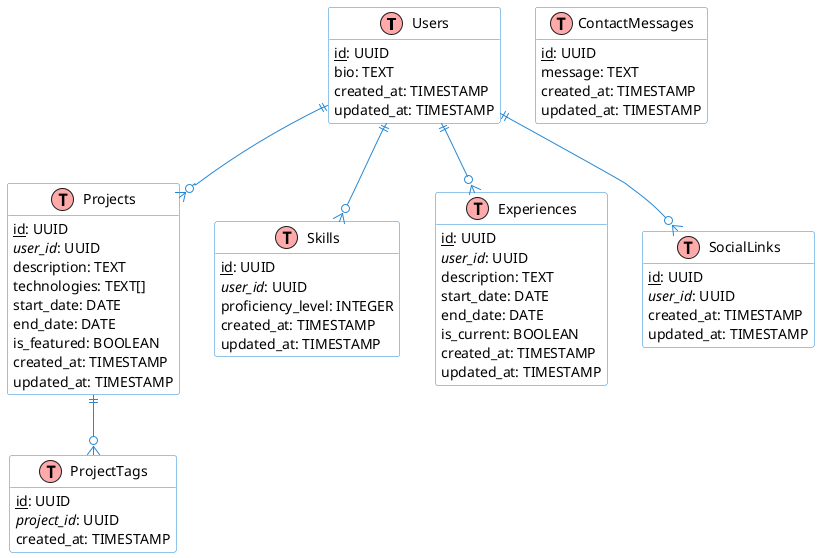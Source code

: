 @startuml
!define table(x) class x << (T,#FFAAAA) >>
!define primary_key(x) <u>x</u>
!define foreign_key(x) <i>x</i>
hide methods
hide stereotypes

skinparam class {
    BackgroundColor White
    ArrowColor #2688d4
    BorderColor #2688d4
}

table(Users) {
    primary_key(id): UUID
    cognito_id: VARCHAR(255)
    email: VARCHAR(255)
    first_name: VARCHAR(100)
    last_name: VARCHAR(100)
    profile_image_url: VARCHAR(255)
    bio: TEXT
    created_at: TIMESTAMP
    updated_at: TIMESTAMP
}

table(Projects) {
    primary_key(id): UUID
    foreign_key(user_id): UUID
    title: VARCHAR(255)
    description: TEXT
    image_url: VARCHAR(255)
    project_url: VARCHAR(255)
    github_url: VARCHAR(255)
    technologies: TEXT[]
    start_date: DATE
    end_date: DATE
    is_featured: BOOLEAN
    created_at: TIMESTAMP
    updated_at: TIMESTAMP
}

table(Skills) {
    primary_key(id): UUID
    foreign_key(user_id): UUID
    name: VARCHAR(100)
    category: VARCHAR(50)
    proficiency_level: INTEGER
    icon_url: VARCHAR(255)
    created_at: TIMESTAMP
    updated_at: TIMESTAMP
}

table(Experiences) {
    primary_key(id): UUID
    foreign_key(user_id): UUID
    company_name: VARCHAR(255)
    position: VARCHAR(255)
    description: TEXT
    start_date: DATE
    end_date: DATE
    is_current: BOOLEAN
    company_logo_url: VARCHAR(255)
    location: VARCHAR(255)
    created_at: TIMESTAMP
    updated_at: TIMESTAMP
}

table(ContactMessages) {
    primary_key(id): UUID
    name: VARCHAR(255)
    email: VARCHAR(255)
    subject: VARCHAR(255)
    message: TEXT
    status: VARCHAR(50)
    created_at: TIMESTAMP
    updated_at: TIMESTAMP
}

table(ProjectTags) {
    primary_key(id): UUID
    foreign_key(project_id): UUID
    name: VARCHAR(100)
    created_at: TIMESTAMP
}

table(SocialLinks) {
    primary_key(id): UUID
    foreign_key(user_id): UUID
    platform: VARCHAR(50)
    url: VARCHAR(255)
    icon: VARCHAR(100)
    created_at: TIMESTAMP
    updated_at: TIMESTAMP
}

Users ||--o{ Projects
Users ||--o{ Skills
Users ||--o{ Experiences
Users ||--o{ SocialLinks
Projects ||--o{ ProjectTags

@enduml
